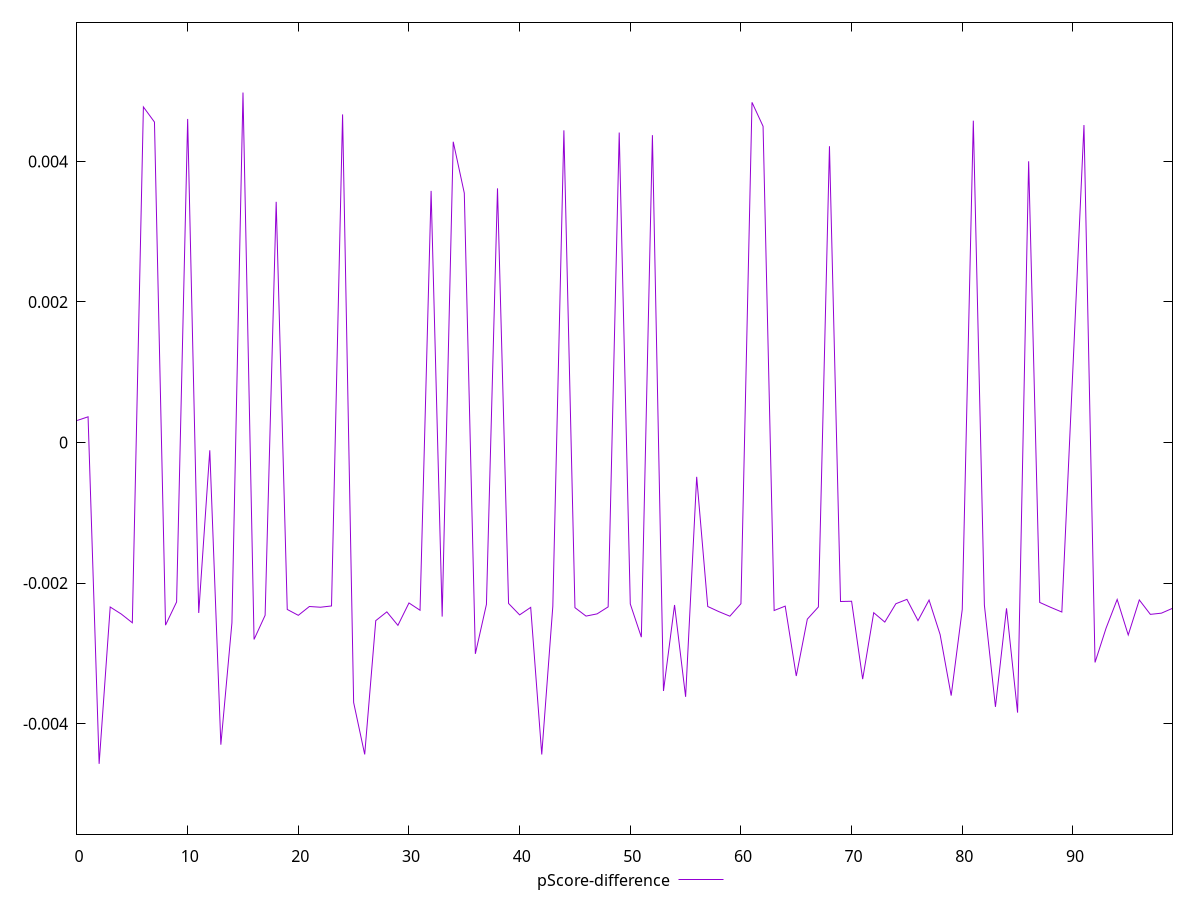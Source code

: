 reset

$pScoreDifference <<EOF
0 0.00031331690161318093
1 0.0003659426738640281
2 -0.004571662570665103
3 -0.002340142548934221
4 -0.0024402636582413484
5 -0.0025644864256225697
6 0.004774316186729299
7 0.004559524471166698
8 -0.0025982361127692144
9 -0.002268396884988033
10 0.004603352787052373
11 -0.0024247375753487788
12 -0.00011050646632937422
13 -0.004299163907376613
14 -0.0025657269721286458
15 0.004978839210129649
16 -0.0028016538406014924
17 -0.0024582664981998015
18 0.0034245683293163687
19 -0.002374949829761386
20 -0.0024585777856896973
21 -0.002333001311016769
22 -0.0023433123131750833
23 -0.002325280395340079
24 0.004668283291468844
25 -0.0036991647388786575
26 -0.004437474070212999
27 -0.002534122931347582
28 -0.0024094365328404255
29 -0.002601114215081246
30 -0.0022826419543358067
31 -0.002386342010050946
32 0.0035798339068723317
33 -0.0024765949767833195
34 0.004279359876887545
35 0.003548612413582397
36 -0.0030062909775165902
37 -0.00230278548489804
38 0.003616513887956474
39 -0.0022894535466029264
40 -0.0024522202055150544
41 -0.002345584583379745
42 -0.004438277519634104
43 -0.002330055650464402
44 0.004441384856843755
45 -0.0023495329346294724
46 -0.002469447348163789
47 -0.002437987320068613
48 -0.0023383877520259944
49 0.004410500095404224
50 -0.0022969559625882763
51 -0.0027690727749900557
52 0.0043735035287174595
53 -0.003534665829083572
54 -0.0023111695113041675
55 -0.003618207645451843
56 -0.0004884993135164661
57 -0.002332830469718661
58 -0.0024056994503538487
59 -0.0024707863180331024
60 -0.0022933288350877046
61 0.004839970408106353
62 0.004498850261618781
63 -0.0023902125677397468
64 -0.00232758180734427
65 -0.003321979615607318
66 -0.002512707828576266
67 -0.0023393292241769004
68 0.004216179187598312
69 -0.0022618422209470523
70 -0.0022583412767401834
71 -0.0033664314803918405
72 -0.002421298664321725
73 -0.0025545786357681344
74 -0.0022936660557396626
75 -0.0022314331494557305
76 -0.002534031894424693
77 -0.002241023483360527
78 -0.002732265832762315
79 -0.0036008174312086583
80 -0.0023746294093323073
81 0.004578964317028533
82 -0.00231256913519462
83 -0.003761102151540685
84 -0.0023586938889350595
85 -0.0038432521271503095
86 0.004001603157174793
87 -0.002274882424364466
88 -0.002345455918974393
89 -0.0024116528844495555
91 0.004516901032574183
92 -0.0031286791832132455
93 -0.0026399738093590974
94 -0.00223271277824999
95 -0.0027382992599386258
96 -0.002239533245402825
97 -0.002444909804127482
98 -0.0024277309885420983
99 -0.0023589221880804256
EOF

set key outside below
set xrange [0:99]
set yrange [-0.005571662570665103:0.005978839210129649]
set trange [-0.005571662570665103:0.005978839210129649]
set terminal svg size 640, 500 enhanced background rgb 'white'
set output "report/report_00029_2021-02-24T13-36-40.390Z/first-contentful-paint/samples/card/pScore-difference/values.svg"

plot $pScoreDifference title "pScore-difference" with line

reset

